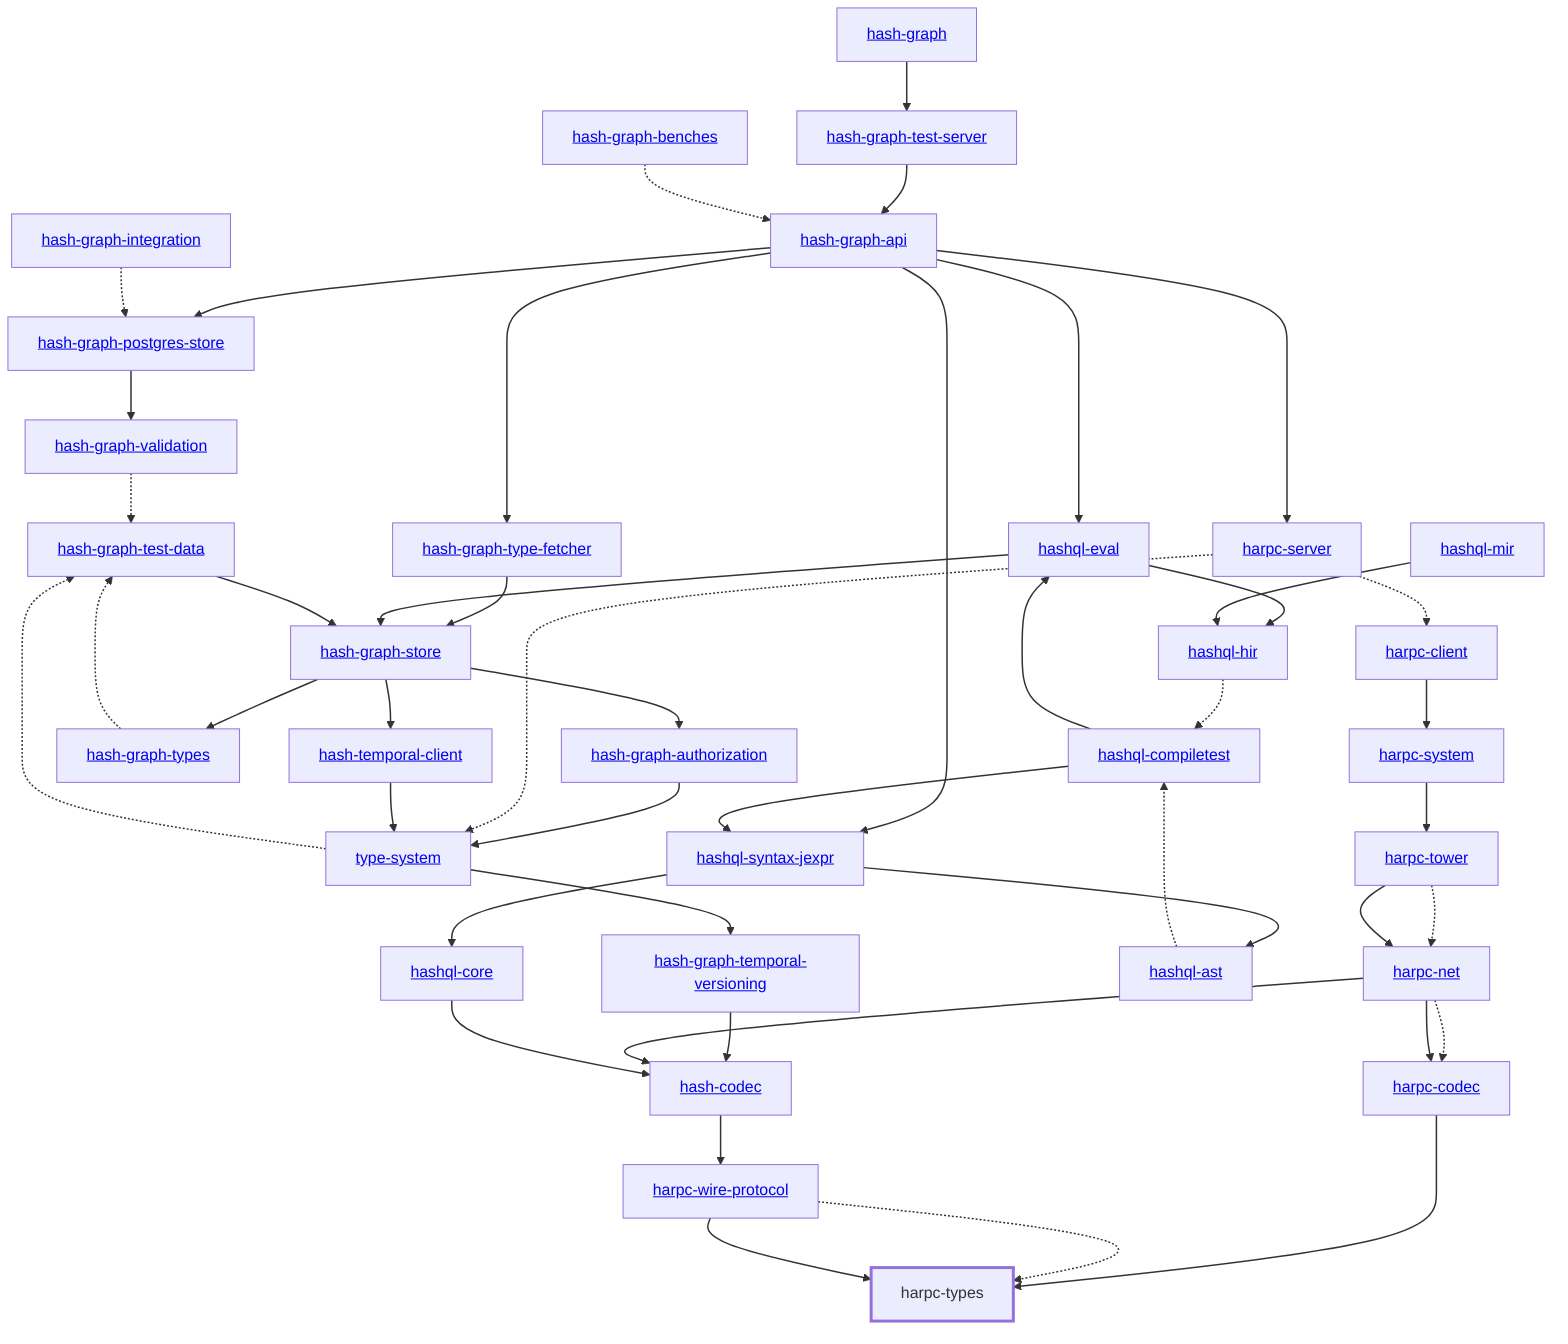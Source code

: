 graph TD
    linkStyle default stroke-width:1.5px
    classDef default stroke-width:1px
    classDef root stroke-width:3px
    classDef dev stroke-width:1px
    classDef build stroke-width:1px
    %% Legend
    %% --> : Normal dependency
    %% -.-> : Dev dependency
    %% ---> : Build dependency
    0[<a href="../hash_graph/index.html">hash-graph</a>]
    1[<a href="../type_system/index.html">type-system</a>]
    2[<a href="../hash_codec/index.html">hash-codec</a>]
    3[<a href="../hash_graph_api/index.html">hash-graph-api</a>]
    4[<a href="../hash_graph_authorization/index.html">hash-graph-authorization</a>]
    5[<a href="../hash_graph_postgres_store/index.html">hash-graph-postgres-store</a>]
    6[<a href="../hash_graph_store/index.html">hash-graph-store</a>]
    7[<a href="../hash_graph_temporal_versioning/index.html">hash-graph-temporal-versioning</a>]
    8[<a href="../hash_graph_test_server/index.html">hash-graph-test-server</a>]
    9[<a href="../hash_graph_type_fetcher/index.html">hash-graph-type-fetcher</a>]
    10[<a href="../hash_graph_types/index.html">hash-graph-types</a>]
    11[<a href="../hash_graph_validation/index.html">hash-graph-validation</a>]
    12[<a href="../harpc_client/index.html">harpc-client</a>]
    13[<a href="../harpc_codec/index.html">harpc-codec</a>]
    14[<a href="../harpc_net/index.html">harpc-net</a>]
    15[<a href="../harpc_server/index.html">harpc-server</a>]
    16[<a href="../harpc_system/index.html">harpc-system</a>]
    17[<a href="../harpc_tower/index.html">harpc-tower</a>]
    18[harpc-types]
    class 18 root
    19[<a href="../harpc_wire_protocol/index.html">harpc-wire-protocol</a>]
    20[<a href="../hashql_ast/index.html">hashql-ast</a>]
    21[<a href="../hashql_compiletest/index.html">hashql-compiletest</a>]
    22[<a href="../hashql_core/index.html">hashql-core</a>]
    23[<a href="../hashql_eval/index.html">hashql-eval</a>]
    24[<a href="../hashql_hir/index.html">hashql-hir</a>]
    25[<a href="../hashql_mir/index.html">hashql-mir</a>]
    26[<a href="../hashql_syntax_jexpr/index.html">hashql-syntax-jexpr</a>]
    27[<a href="../hash_temporal_client/index.html">hash-temporal-client</a>]
    28[<a href="../hash_graph_benches/index.html">hash-graph-benches</a>]
    29[<a href="../hash_graph_integration/index.html">hash-graph-integration</a>]
    30[<a href="../hash_graph_test_data/index.html">hash-graph-test-data</a>]
    0 --> 8
    1 --> 7
    1 -.-> 30
    2 --> 19
    3 --> 5
    3 --> 9
    3 --> 15
    3 --> 23
    3 --> 26
    4 --> 1
    5 --> 11
    6 --> 4
    6 --> 10
    6 --> 27
    7 --> 2
    8 --> 3
    9 --> 6
    10 -.-> 30
    11 -.-> 30
    12 --> 16
    13 --> 18
    14 --> 2
    14 -.-> 13
    14 --> 13
    15 -.-> 1
    15 -.-> 12
    16 --> 17
    17 -.-> 14
    17 --> 14
    19 -.-> 18
    19 --> 18
    20 -.-> 21
    21 --> 23
    21 --> 26
    22 --> 2
    23 --> 6
    23 --> 24
    24 -.-> 21
    25 --> 24
    26 --> 20
    26 --> 22
    27 --> 1
    28 -.-> 3
    29 -.-> 5
    30 --> 6